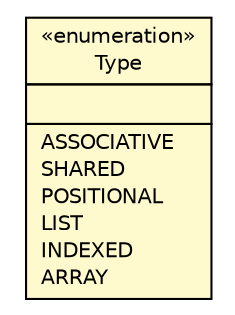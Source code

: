 #!/usr/local/bin/dot
#
# Class diagram 
# Generated by UMLGraph version R5_6 (http://www.umlgraph.org/)
#

digraph G {
	edge [fontname="Helvetica",fontsize=10,labelfontname="Helvetica",labelfontsize=10];
	node [fontname="Helvetica",fontsize=10,shape=plaintext];
	nodesep=0.25;
	ranksep=0.5;
	// sorcer.service.Context.Type
	c139533 [label=<<table title="sorcer.service.Context.Type" border="0" cellborder="1" cellspacing="0" cellpadding="2" port="p" bgcolor="lemonChiffon" href="./Context.Type.html">
		<tr><td><table border="0" cellspacing="0" cellpadding="1">
<tr><td align="center" balign="center"> &#171;enumeration&#187; </td></tr>
<tr><td align="center" balign="center"> Type </td></tr>
		</table></td></tr>
		<tr><td><table border="0" cellspacing="0" cellpadding="1">
<tr><td align="left" balign="left">  </td></tr>
		</table></td></tr>
		<tr><td><table border="0" cellspacing="0" cellpadding="1">
<tr><td align="left" balign="left"> ASSOCIATIVE </td></tr>
<tr><td align="left" balign="left"> SHARED </td></tr>
<tr><td align="left" balign="left"> POSITIONAL </td></tr>
<tr><td align="left" balign="left"> LIST </td></tr>
<tr><td align="left" balign="left"> INDEXED </td></tr>
<tr><td align="left" balign="left"> ARRAY </td></tr>
		</table></td></tr>
		</table>>, URL="./Context.Type.html", fontname="Helvetica", fontcolor="black", fontsize=10.0];
}

